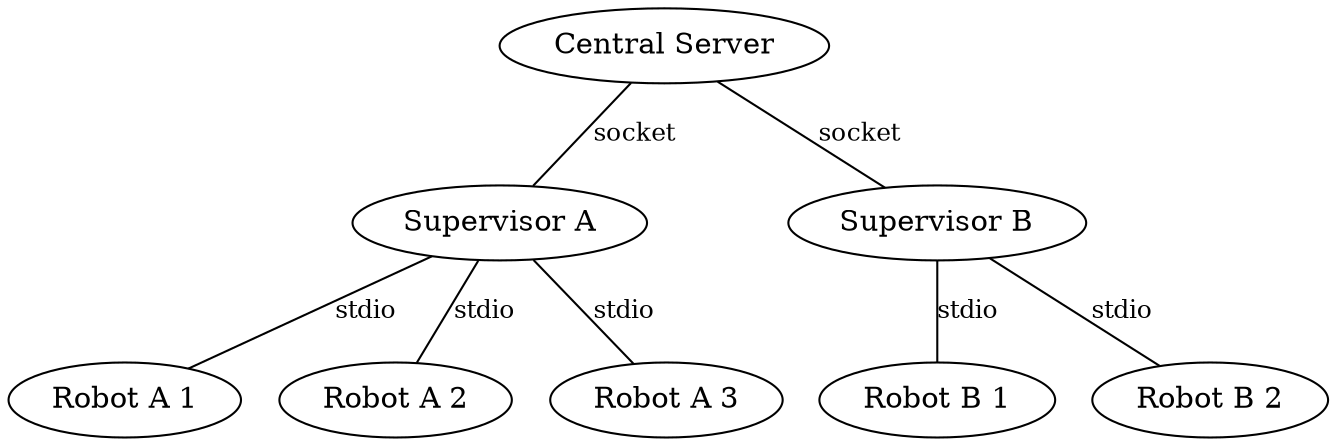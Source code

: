 graph network {
    CS [label="Central Server"]
    SA [label="Supervisor A"]
    SB [label="Supervisor B"]
    RA1 [label="Robot A 1"]
    RA2 [label="Robot A 2"]
    RA3 [label="Robot A 3"]
    RB1 [label="Robot B 1"]
    RB2 [label="Robot B 2"]
    CS -- SA [fontsize=12,label="socket"]
    CS -- SB [fontsize=12,label="socket"]
    SA -- RA1 [fontsize=12,label="stdio"]
    SA -- RA2 [fontsize=12,label="stdio"]
    SA -- RA3 [fontsize=12,label="stdio"]
    SB -- RB1 [fontsize=12,label="stdio"]
    SB -- RB2 [fontsize=12,label="stdio"]
}
